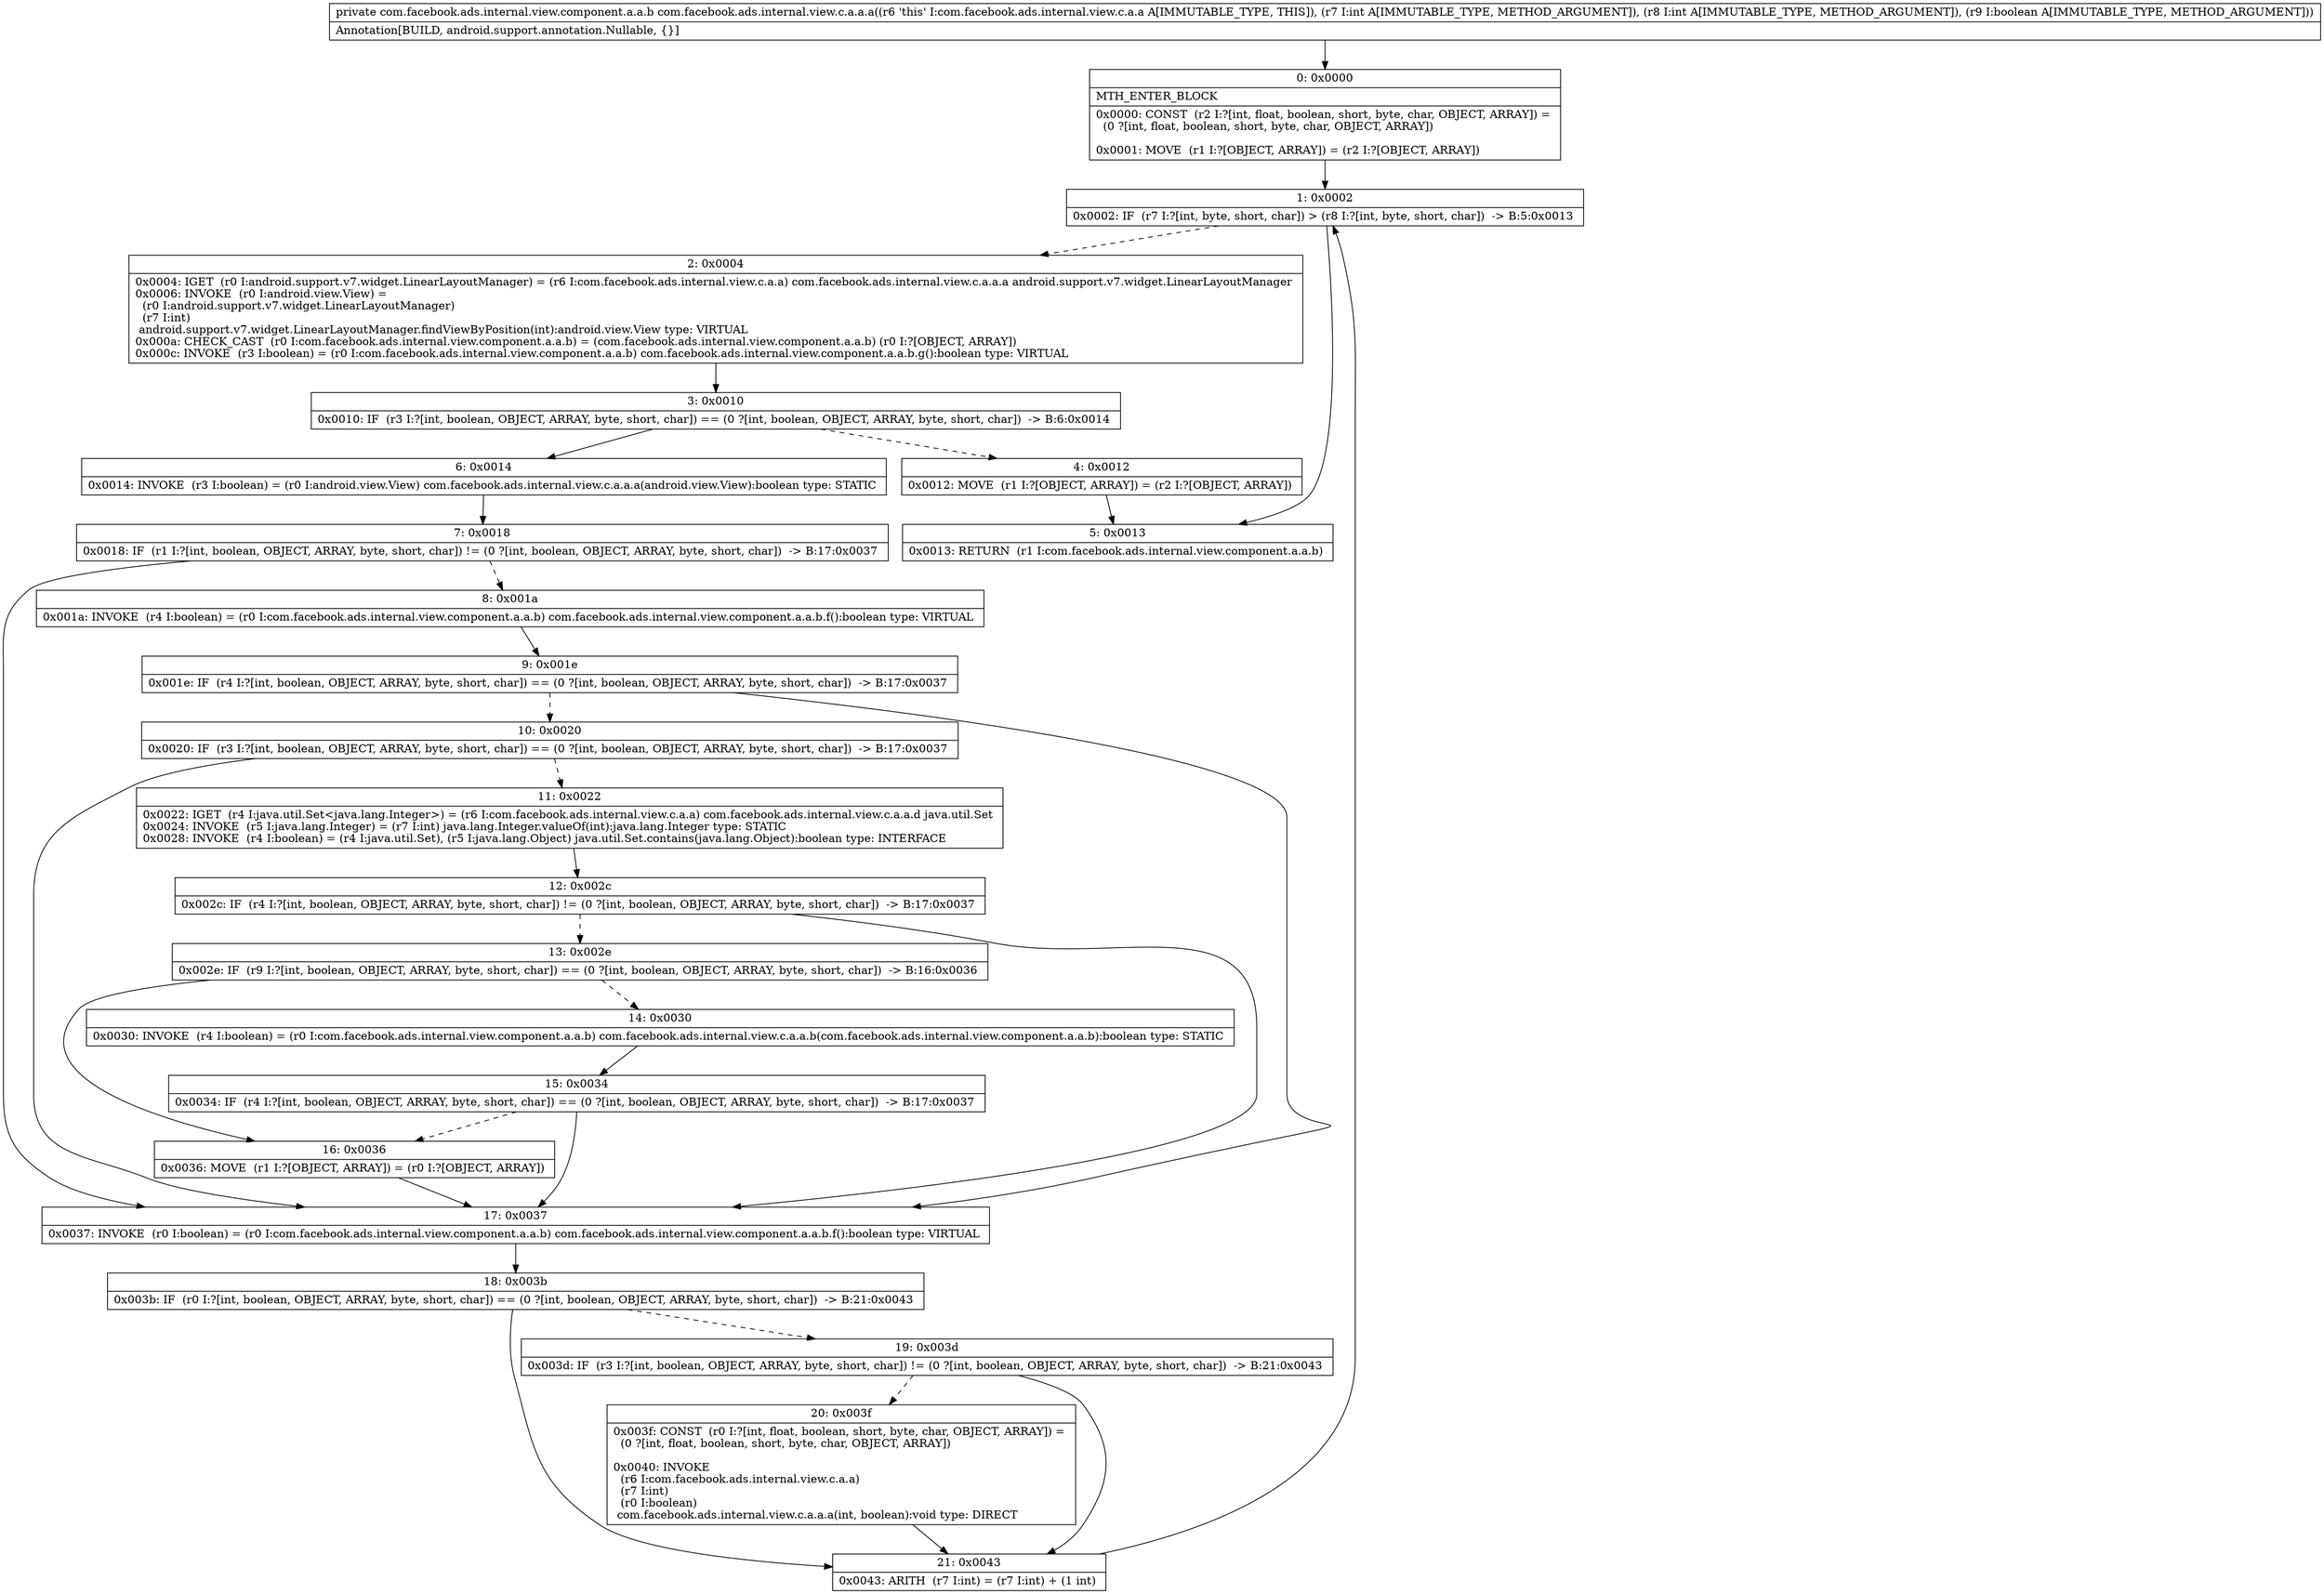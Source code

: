 digraph "CFG forcom.facebook.ads.internal.view.c.a.a.a(IIZ)Lcom\/facebook\/ads\/internal\/view\/component\/a\/a\/b;" {
Node_0 [shape=record,label="{0\:\ 0x0000|MTH_ENTER_BLOCK\l|0x0000: CONST  (r2 I:?[int, float, boolean, short, byte, char, OBJECT, ARRAY]) = \l  (0 ?[int, float, boolean, short, byte, char, OBJECT, ARRAY])\l \l0x0001: MOVE  (r1 I:?[OBJECT, ARRAY]) = (r2 I:?[OBJECT, ARRAY]) \l}"];
Node_1 [shape=record,label="{1\:\ 0x0002|0x0002: IF  (r7 I:?[int, byte, short, char]) \> (r8 I:?[int, byte, short, char])  \-\> B:5:0x0013 \l}"];
Node_2 [shape=record,label="{2\:\ 0x0004|0x0004: IGET  (r0 I:android.support.v7.widget.LinearLayoutManager) = (r6 I:com.facebook.ads.internal.view.c.a.a) com.facebook.ads.internal.view.c.a.a.a android.support.v7.widget.LinearLayoutManager \l0x0006: INVOKE  (r0 I:android.view.View) = \l  (r0 I:android.support.v7.widget.LinearLayoutManager)\l  (r7 I:int)\l android.support.v7.widget.LinearLayoutManager.findViewByPosition(int):android.view.View type: VIRTUAL \l0x000a: CHECK_CAST  (r0 I:com.facebook.ads.internal.view.component.a.a.b) = (com.facebook.ads.internal.view.component.a.a.b) (r0 I:?[OBJECT, ARRAY]) \l0x000c: INVOKE  (r3 I:boolean) = (r0 I:com.facebook.ads.internal.view.component.a.a.b) com.facebook.ads.internal.view.component.a.a.b.g():boolean type: VIRTUAL \l}"];
Node_3 [shape=record,label="{3\:\ 0x0010|0x0010: IF  (r3 I:?[int, boolean, OBJECT, ARRAY, byte, short, char]) == (0 ?[int, boolean, OBJECT, ARRAY, byte, short, char])  \-\> B:6:0x0014 \l}"];
Node_4 [shape=record,label="{4\:\ 0x0012|0x0012: MOVE  (r1 I:?[OBJECT, ARRAY]) = (r2 I:?[OBJECT, ARRAY]) \l}"];
Node_5 [shape=record,label="{5\:\ 0x0013|0x0013: RETURN  (r1 I:com.facebook.ads.internal.view.component.a.a.b) \l}"];
Node_6 [shape=record,label="{6\:\ 0x0014|0x0014: INVOKE  (r3 I:boolean) = (r0 I:android.view.View) com.facebook.ads.internal.view.c.a.a.a(android.view.View):boolean type: STATIC \l}"];
Node_7 [shape=record,label="{7\:\ 0x0018|0x0018: IF  (r1 I:?[int, boolean, OBJECT, ARRAY, byte, short, char]) != (0 ?[int, boolean, OBJECT, ARRAY, byte, short, char])  \-\> B:17:0x0037 \l}"];
Node_8 [shape=record,label="{8\:\ 0x001a|0x001a: INVOKE  (r4 I:boolean) = (r0 I:com.facebook.ads.internal.view.component.a.a.b) com.facebook.ads.internal.view.component.a.a.b.f():boolean type: VIRTUAL \l}"];
Node_9 [shape=record,label="{9\:\ 0x001e|0x001e: IF  (r4 I:?[int, boolean, OBJECT, ARRAY, byte, short, char]) == (0 ?[int, boolean, OBJECT, ARRAY, byte, short, char])  \-\> B:17:0x0037 \l}"];
Node_10 [shape=record,label="{10\:\ 0x0020|0x0020: IF  (r3 I:?[int, boolean, OBJECT, ARRAY, byte, short, char]) == (0 ?[int, boolean, OBJECT, ARRAY, byte, short, char])  \-\> B:17:0x0037 \l}"];
Node_11 [shape=record,label="{11\:\ 0x0022|0x0022: IGET  (r4 I:java.util.Set\<java.lang.Integer\>) = (r6 I:com.facebook.ads.internal.view.c.a.a) com.facebook.ads.internal.view.c.a.a.d java.util.Set \l0x0024: INVOKE  (r5 I:java.lang.Integer) = (r7 I:int) java.lang.Integer.valueOf(int):java.lang.Integer type: STATIC \l0x0028: INVOKE  (r4 I:boolean) = (r4 I:java.util.Set), (r5 I:java.lang.Object) java.util.Set.contains(java.lang.Object):boolean type: INTERFACE \l}"];
Node_12 [shape=record,label="{12\:\ 0x002c|0x002c: IF  (r4 I:?[int, boolean, OBJECT, ARRAY, byte, short, char]) != (0 ?[int, boolean, OBJECT, ARRAY, byte, short, char])  \-\> B:17:0x0037 \l}"];
Node_13 [shape=record,label="{13\:\ 0x002e|0x002e: IF  (r9 I:?[int, boolean, OBJECT, ARRAY, byte, short, char]) == (0 ?[int, boolean, OBJECT, ARRAY, byte, short, char])  \-\> B:16:0x0036 \l}"];
Node_14 [shape=record,label="{14\:\ 0x0030|0x0030: INVOKE  (r4 I:boolean) = (r0 I:com.facebook.ads.internal.view.component.a.a.b) com.facebook.ads.internal.view.c.a.a.b(com.facebook.ads.internal.view.component.a.a.b):boolean type: STATIC \l}"];
Node_15 [shape=record,label="{15\:\ 0x0034|0x0034: IF  (r4 I:?[int, boolean, OBJECT, ARRAY, byte, short, char]) == (0 ?[int, boolean, OBJECT, ARRAY, byte, short, char])  \-\> B:17:0x0037 \l}"];
Node_16 [shape=record,label="{16\:\ 0x0036|0x0036: MOVE  (r1 I:?[OBJECT, ARRAY]) = (r0 I:?[OBJECT, ARRAY]) \l}"];
Node_17 [shape=record,label="{17\:\ 0x0037|0x0037: INVOKE  (r0 I:boolean) = (r0 I:com.facebook.ads.internal.view.component.a.a.b) com.facebook.ads.internal.view.component.a.a.b.f():boolean type: VIRTUAL \l}"];
Node_18 [shape=record,label="{18\:\ 0x003b|0x003b: IF  (r0 I:?[int, boolean, OBJECT, ARRAY, byte, short, char]) == (0 ?[int, boolean, OBJECT, ARRAY, byte, short, char])  \-\> B:21:0x0043 \l}"];
Node_19 [shape=record,label="{19\:\ 0x003d|0x003d: IF  (r3 I:?[int, boolean, OBJECT, ARRAY, byte, short, char]) != (0 ?[int, boolean, OBJECT, ARRAY, byte, short, char])  \-\> B:21:0x0043 \l}"];
Node_20 [shape=record,label="{20\:\ 0x003f|0x003f: CONST  (r0 I:?[int, float, boolean, short, byte, char, OBJECT, ARRAY]) = \l  (0 ?[int, float, boolean, short, byte, char, OBJECT, ARRAY])\l \l0x0040: INVOKE  \l  (r6 I:com.facebook.ads.internal.view.c.a.a)\l  (r7 I:int)\l  (r0 I:boolean)\l com.facebook.ads.internal.view.c.a.a.a(int, boolean):void type: DIRECT \l}"];
Node_21 [shape=record,label="{21\:\ 0x0043|0x0043: ARITH  (r7 I:int) = (r7 I:int) + (1 int) \l}"];
MethodNode[shape=record,label="{private com.facebook.ads.internal.view.component.a.a.b com.facebook.ads.internal.view.c.a.a.a((r6 'this' I:com.facebook.ads.internal.view.c.a.a A[IMMUTABLE_TYPE, THIS]), (r7 I:int A[IMMUTABLE_TYPE, METHOD_ARGUMENT]), (r8 I:int A[IMMUTABLE_TYPE, METHOD_ARGUMENT]), (r9 I:boolean A[IMMUTABLE_TYPE, METHOD_ARGUMENT]))  | Annotation[BUILD, android.support.annotation.Nullable, \{\}]\l}"];
MethodNode -> Node_0;
Node_0 -> Node_1;
Node_1 -> Node_2[style=dashed];
Node_1 -> Node_5;
Node_2 -> Node_3;
Node_3 -> Node_4[style=dashed];
Node_3 -> Node_6;
Node_4 -> Node_5;
Node_6 -> Node_7;
Node_7 -> Node_8[style=dashed];
Node_7 -> Node_17;
Node_8 -> Node_9;
Node_9 -> Node_10[style=dashed];
Node_9 -> Node_17;
Node_10 -> Node_11[style=dashed];
Node_10 -> Node_17;
Node_11 -> Node_12;
Node_12 -> Node_13[style=dashed];
Node_12 -> Node_17;
Node_13 -> Node_14[style=dashed];
Node_13 -> Node_16;
Node_14 -> Node_15;
Node_15 -> Node_16[style=dashed];
Node_15 -> Node_17;
Node_16 -> Node_17;
Node_17 -> Node_18;
Node_18 -> Node_19[style=dashed];
Node_18 -> Node_21;
Node_19 -> Node_20[style=dashed];
Node_19 -> Node_21;
Node_20 -> Node_21;
Node_21 -> Node_1;
}

